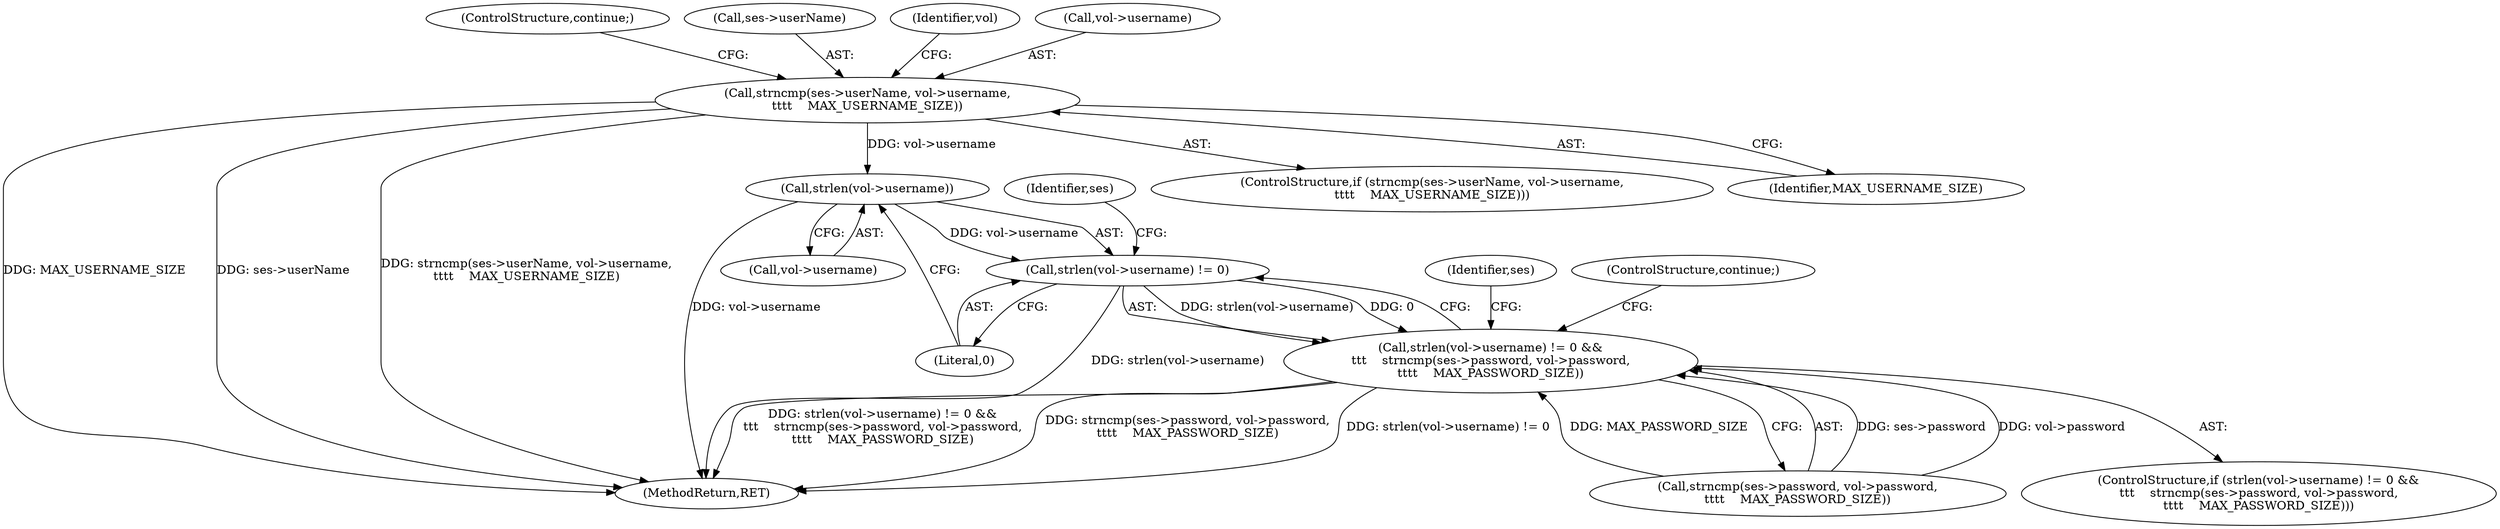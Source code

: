 digraph "0_linux_4ff67b720c02c36e54d55b88c2931879b7db1cd2@API" {
"1000140" [label="(Call,strlen(vol->username))"];
"1000128" [label="(Call,strncmp(ses->userName, vol->username,\n\t\t\t\t    MAX_USERNAME_SIZE))"];
"1000139" [label="(Call,strlen(vol->username) != 0)"];
"1000138" [label="(Call,strlen(vol->username) != 0 &&\n\t\t\t    strncmp(ses->password, vol->password,\n\t\t\t\t    MAX_PASSWORD_SIZE))"];
"1000147" [label="(Identifier,ses)"];
"1000136" [label="(ControlStructure,continue;)"];
"1000168" [label="(MethodReturn,RET)"];
"1000137" [label="(ControlStructure,if (strlen(vol->username) != 0 &&\n\t\t\t    strncmp(ses->password, vol->password,\n\t\t\t\t    MAX_PASSWORD_SIZE)))"];
"1000156" [label="(Identifier,ses)"];
"1000129" [label="(Call,ses->userName)"];
"1000144" [label="(Literal,0)"];
"1000127" [label="(ControlStructure,if (strncmp(ses->userName, vol->username,\n\t\t\t\t    MAX_USERNAME_SIZE)))"];
"1000142" [label="(Identifier,vol)"];
"1000139" [label="(Call,strlen(vol->username) != 0)"];
"1000128" [label="(Call,strncmp(ses->userName, vol->username,\n\t\t\t\t    MAX_USERNAME_SIZE))"];
"1000138" [label="(Call,strlen(vol->username) != 0 &&\n\t\t\t    strncmp(ses->password, vol->password,\n\t\t\t\t    MAX_PASSWORD_SIZE))"];
"1000141" [label="(Call,vol->username)"];
"1000145" [label="(Call,strncmp(ses->password, vol->password,\n\t\t\t\t    MAX_PASSWORD_SIZE))"];
"1000132" [label="(Call,vol->username)"];
"1000135" [label="(Identifier,MAX_USERNAME_SIZE)"];
"1000153" [label="(ControlStructure,continue;)"];
"1000140" [label="(Call,strlen(vol->username))"];
"1000140" -> "1000139"  [label="AST: "];
"1000140" -> "1000141"  [label="CFG: "];
"1000141" -> "1000140"  [label="AST: "];
"1000144" -> "1000140"  [label="CFG: "];
"1000140" -> "1000168"  [label="DDG: vol->username"];
"1000140" -> "1000139"  [label="DDG: vol->username"];
"1000128" -> "1000140"  [label="DDG: vol->username"];
"1000128" -> "1000127"  [label="AST: "];
"1000128" -> "1000135"  [label="CFG: "];
"1000129" -> "1000128"  [label="AST: "];
"1000132" -> "1000128"  [label="AST: "];
"1000135" -> "1000128"  [label="AST: "];
"1000136" -> "1000128"  [label="CFG: "];
"1000142" -> "1000128"  [label="CFG: "];
"1000128" -> "1000168"  [label="DDG: MAX_USERNAME_SIZE"];
"1000128" -> "1000168"  [label="DDG: ses->userName"];
"1000128" -> "1000168"  [label="DDG: strncmp(ses->userName, vol->username,\n\t\t\t\t    MAX_USERNAME_SIZE)"];
"1000139" -> "1000138"  [label="AST: "];
"1000139" -> "1000144"  [label="CFG: "];
"1000144" -> "1000139"  [label="AST: "];
"1000147" -> "1000139"  [label="CFG: "];
"1000138" -> "1000139"  [label="CFG: "];
"1000139" -> "1000168"  [label="DDG: strlen(vol->username)"];
"1000139" -> "1000138"  [label="DDG: strlen(vol->username)"];
"1000139" -> "1000138"  [label="DDG: 0"];
"1000138" -> "1000137"  [label="AST: "];
"1000138" -> "1000145"  [label="CFG: "];
"1000145" -> "1000138"  [label="AST: "];
"1000153" -> "1000138"  [label="CFG: "];
"1000156" -> "1000138"  [label="CFG: "];
"1000138" -> "1000168"  [label="DDG: strncmp(ses->password, vol->password,\n\t\t\t\t    MAX_PASSWORD_SIZE)"];
"1000138" -> "1000168"  [label="DDG: strlen(vol->username) != 0"];
"1000138" -> "1000168"  [label="DDG: strlen(vol->username) != 0 &&\n\t\t\t    strncmp(ses->password, vol->password,\n\t\t\t\t    MAX_PASSWORD_SIZE)"];
"1000145" -> "1000138"  [label="DDG: ses->password"];
"1000145" -> "1000138"  [label="DDG: vol->password"];
"1000145" -> "1000138"  [label="DDG: MAX_PASSWORD_SIZE"];
}
